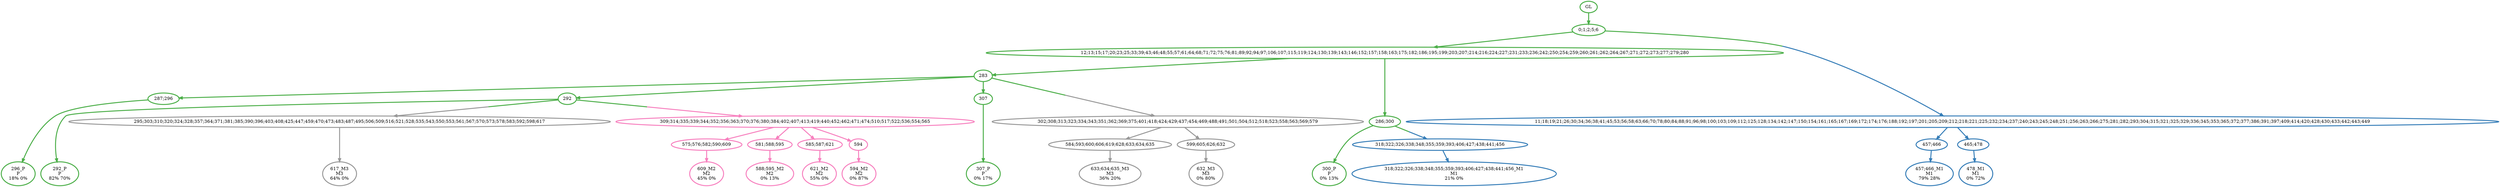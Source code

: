 digraph T {
	{
		rank=same
		29 [penwidth=3,colorscheme=set19,color=3,label="296_P\nP\n18% 0%"]
		27 [penwidth=3,colorscheme=set19,color=3,label="292_P\nP\n82% 70%"]
		25 [penwidth=3,colorscheme=set19,color=3,label="307_P\nP\n0% 17%"]
		23 [penwidth=3,colorscheme=set19,color=3,label="300_P\nP\n0% 13%"]
		21 [penwidth=3,colorscheme=set19,color=2,label="457;466_M1\nM1\n79% 28%"]
		19 [penwidth=3,colorscheme=set19,color=2,label="478_M1\nM1\n0% 72%"]
		18 [penwidth=3,colorscheme=set19,color=2,label="318;322;326;338;348;355;359;393;406;427;438;441;456_M1\nM1\n21% 0%"]
		16 [penwidth=3,colorscheme=set19,color=8,label="609_M2\nM2\n45% 0%"]
		14 [penwidth=3,colorscheme=set19,color=8,label="588;595_M2\nM2\n0% 13%"]
		12 [penwidth=3,colorscheme=set19,color=8,label="621_M2\nM2\n55% 0%"]
		10 [penwidth=3,colorscheme=set19,color=8,label="594_M2\nM2\n0% 87%"]
		9 [penwidth=3,colorscheme=set19,color=9,label="617_M3\nM3\n64% 0%"]
		7 [penwidth=3,colorscheme=set19,color=9,label="633;634;635_M3\nM3\n36% 20%"]
		5 [penwidth=3,colorscheme=set19,color=9,label="632_M3\nM3\n0% 80%"]
	}
	34 [penwidth=3,colorscheme=set19,color=3,label="GL"]
	33 [penwidth=3,colorscheme=set19,color=3,label="0;1;2;5;6"]
	32 [penwidth=3,colorscheme=set19,color=3,label="12;13;15;17;20;23;25;33;39;43;46;48;55;57;61;64;68;71;72;75;76;81;89;92;94;97;106;107;115;119;124;130;139;143;146;152;157;158;163;175;182;186;195;199;203;207;214;216;224;227;231;233;236;242;250;254;259;260;261;262;264;267;271;272;273;277;279;280"]
	31 [penwidth=3,colorscheme=set19,color=3,label="283"]
	30 [penwidth=3,colorscheme=set19,color=3,label="287;296"]
	28 [penwidth=3,colorscheme=set19,color=3,label="292"]
	26 [penwidth=3,colorscheme=set19,color=3,label="307"]
	24 [penwidth=3,colorscheme=set19,color=3,label="286;300"]
	22 [penwidth=3,colorscheme=set19,color=2,label="457;466"]
	20 [penwidth=3,colorscheme=set19,color=2,label="465;478"]
	17 [penwidth=3,colorscheme=set19,color=8,label="575;576;582;590;609"]
	15 [penwidth=3,colorscheme=set19,color=8,label="581;588;595"]
	13 [penwidth=3,colorscheme=set19,color=8,label="585;587;621"]
	11 [penwidth=3,colorscheme=set19,color=8,label="594"]
	8 [penwidth=3,colorscheme=set19,color=9,label="584;593;600;606;619;628;633;634;635"]
	6 [penwidth=3,colorscheme=set19,color=9,label="599;605;626;632"]
	4 [penwidth=3,colorscheme=set19,color=9,label="302;308;313;323;334;343;351;362;369;375;401;418;424;429;437;454;469;488;491;501;504;512;518;523;558;563;569;579"]
	3 [penwidth=3,colorscheme=set19,color=9,label="295;303;310;320;324;328;357;364;371;381;385;390;396;403;408;425;447;459;470;473;483;487;495;506;509;516;521;528;535;543;550;553;561;567;570;573;578;583;592;598;617"]
	2 [penwidth=3,colorscheme=set19,color=8,label="309;314;335;339;344;352;356;363;370;376;380;384;402;407;413;419;440;452;462;471;474;510;517;522;536;554;565"]
	1 [penwidth=3,colorscheme=set19,color=2,label="318;322;326;338;348;355;359;393;406;427;438;441;456"]
	0 [penwidth=3,colorscheme=set19,color=2,label="11;18;19;21;26;30;34;36;38;41;45;53;56;58;63;66;70;78;80;84;88;91;96;98;100;103;109;112;125;128;134;142;147;150;154;161;165;167;169;172;174;176;188;192;197;201;205;209;212;218;221;225;232;234;237;240;243;245;248;251;256;263;266;275;281;282;293;304;315;321;325;329;336;345;353;365;372;377;386;391;397;409;414;420;428;430;433;442;443;449"]
	34 -> 33 [penwidth=3,colorscheme=set19,color=3]
	33 -> 32 [penwidth=3,colorscheme=set19,color=3]
	33 -> 0 [penwidth=3,colorscheme=set19,color="3;0.5:2"]
	32 -> 31 [penwidth=3,colorscheme=set19,color=3]
	32 -> 24 [penwidth=3,colorscheme=set19,color=3]
	31 -> 28 [penwidth=3,colorscheme=set19,color=3]
	31 -> 26 [penwidth=3,colorscheme=set19,color=3]
	31 -> 30 [penwidth=3,colorscheme=set19,color=3]
	31 -> 4 [penwidth=3,colorscheme=set19,color="3;0.5:9"]
	30 -> 29 [penwidth=3,colorscheme=set19,color=3]
	28 -> 27 [penwidth=3,colorscheme=set19,color=3]
	28 -> 3 [penwidth=3,colorscheme=set19,color="3;0.5:9"]
	28 -> 2 [penwidth=3,colorscheme=set19,color="3;0.5:8"]
	26 -> 25 [penwidth=3,colorscheme=set19,color=3]
	24 -> 23 [penwidth=3,colorscheme=set19,color=3]
	24 -> 1 [penwidth=3,colorscheme=set19,color="3;0.5:2"]
	22 -> 21 [penwidth=3,colorscheme=set19,color=2]
	20 -> 19 [penwidth=3,colorscheme=set19,color=2]
	17 -> 16 [penwidth=3,colorscheme=set19,color=8]
	15 -> 14 [penwidth=3,colorscheme=set19,color=8]
	13 -> 12 [penwidth=3,colorscheme=set19,color=8]
	11 -> 10 [penwidth=3,colorscheme=set19,color=8]
	8 -> 7 [penwidth=3,colorscheme=set19,color=9]
	6 -> 5 [penwidth=3,colorscheme=set19,color=9]
	4 -> 8 [penwidth=3,colorscheme=set19,color=9]
	4 -> 6 [penwidth=3,colorscheme=set19,color=9]
	3 -> 9 [penwidth=3,colorscheme=set19,color=9]
	2 -> 17 [penwidth=3,colorscheme=set19,color=8]
	2 -> 15 [penwidth=3,colorscheme=set19,color=8]
	2 -> 13 [penwidth=3,colorscheme=set19,color=8]
	2 -> 11 [penwidth=3,colorscheme=set19,color=8]
	1 -> 18 [penwidth=3,colorscheme=set19,color=2]
	0 -> 22 [penwidth=3,colorscheme=set19,color=2]
	0 -> 20 [penwidth=3,colorscheme=set19,color=2]
}
